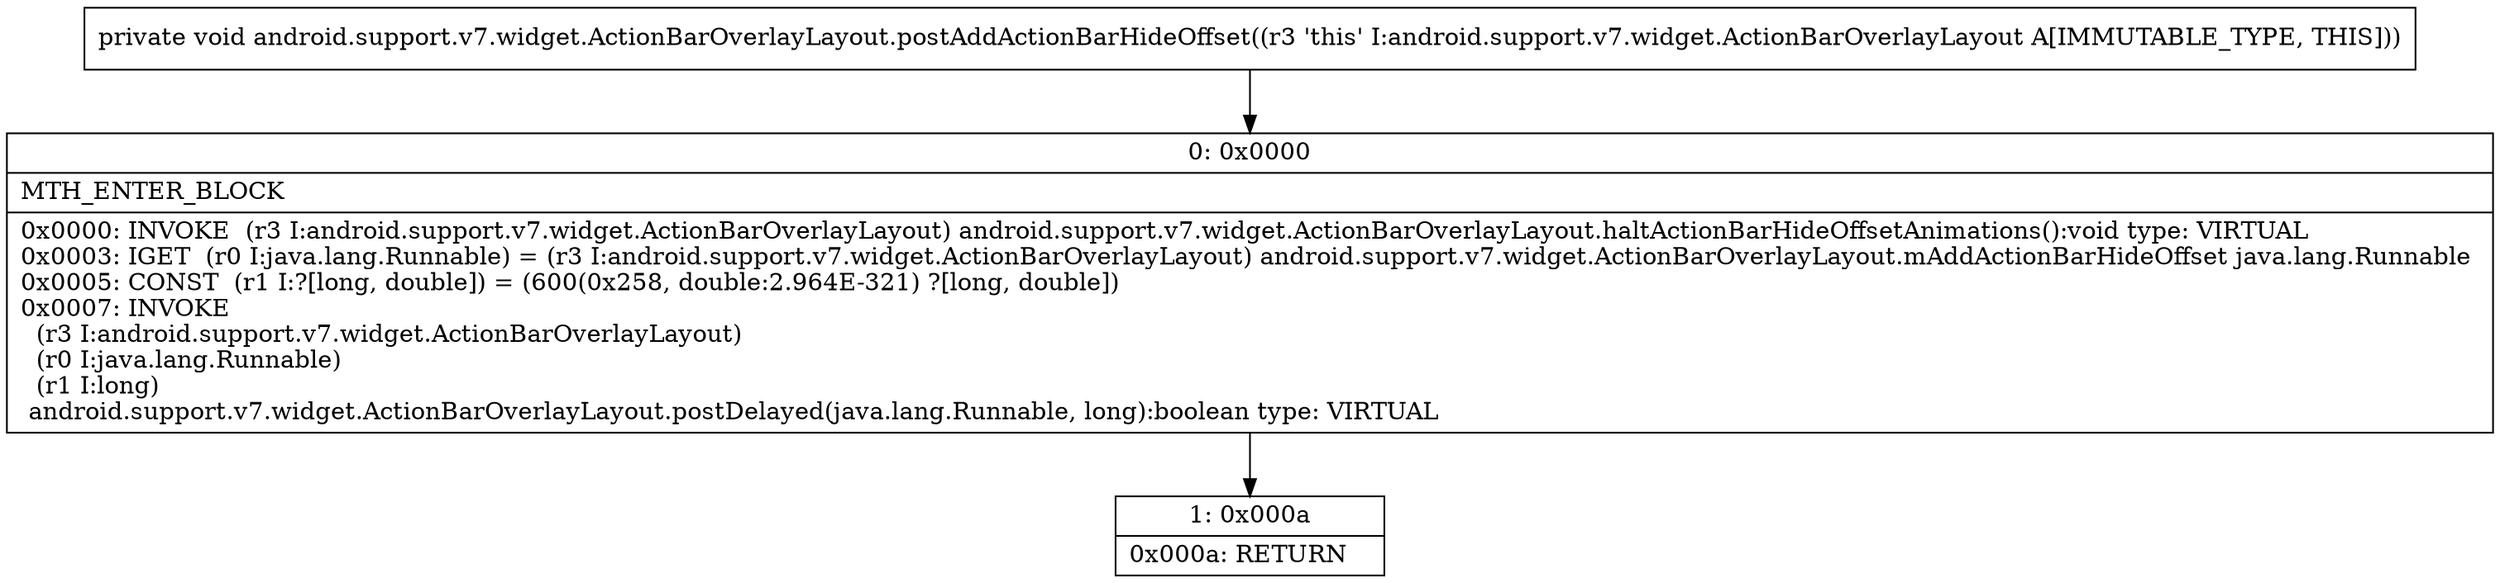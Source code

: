 digraph "CFG forandroid.support.v7.widget.ActionBarOverlayLayout.postAddActionBarHideOffset()V" {
Node_0 [shape=record,label="{0\:\ 0x0000|MTH_ENTER_BLOCK\l|0x0000: INVOKE  (r3 I:android.support.v7.widget.ActionBarOverlayLayout) android.support.v7.widget.ActionBarOverlayLayout.haltActionBarHideOffsetAnimations():void type: VIRTUAL \l0x0003: IGET  (r0 I:java.lang.Runnable) = (r3 I:android.support.v7.widget.ActionBarOverlayLayout) android.support.v7.widget.ActionBarOverlayLayout.mAddActionBarHideOffset java.lang.Runnable \l0x0005: CONST  (r1 I:?[long, double]) = (600(0x258, double:2.964E\-321) ?[long, double]) \l0x0007: INVOKE  \l  (r3 I:android.support.v7.widget.ActionBarOverlayLayout)\l  (r0 I:java.lang.Runnable)\l  (r1 I:long)\l android.support.v7.widget.ActionBarOverlayLayout.postDelayed(java.lang.Runnable, long):boolean type: VIRTUAL \l}"];
Node_1 [shape=record,label="{1\:\ 0x000a|0x000a: RETURN   \l}"];
MethodNode[shape=record,label="{private void android.support.v7.widget.ActionBarOverlayLayout.postAddActionBarHideOffset((r3 'this' I:android.support.v7.widget.ActionBarOverlayLayout A[IMMUTABLE_TYPE, THIS])) }"];
MethodNode -> Node_0;
Node_0 -> Node_1;
}

